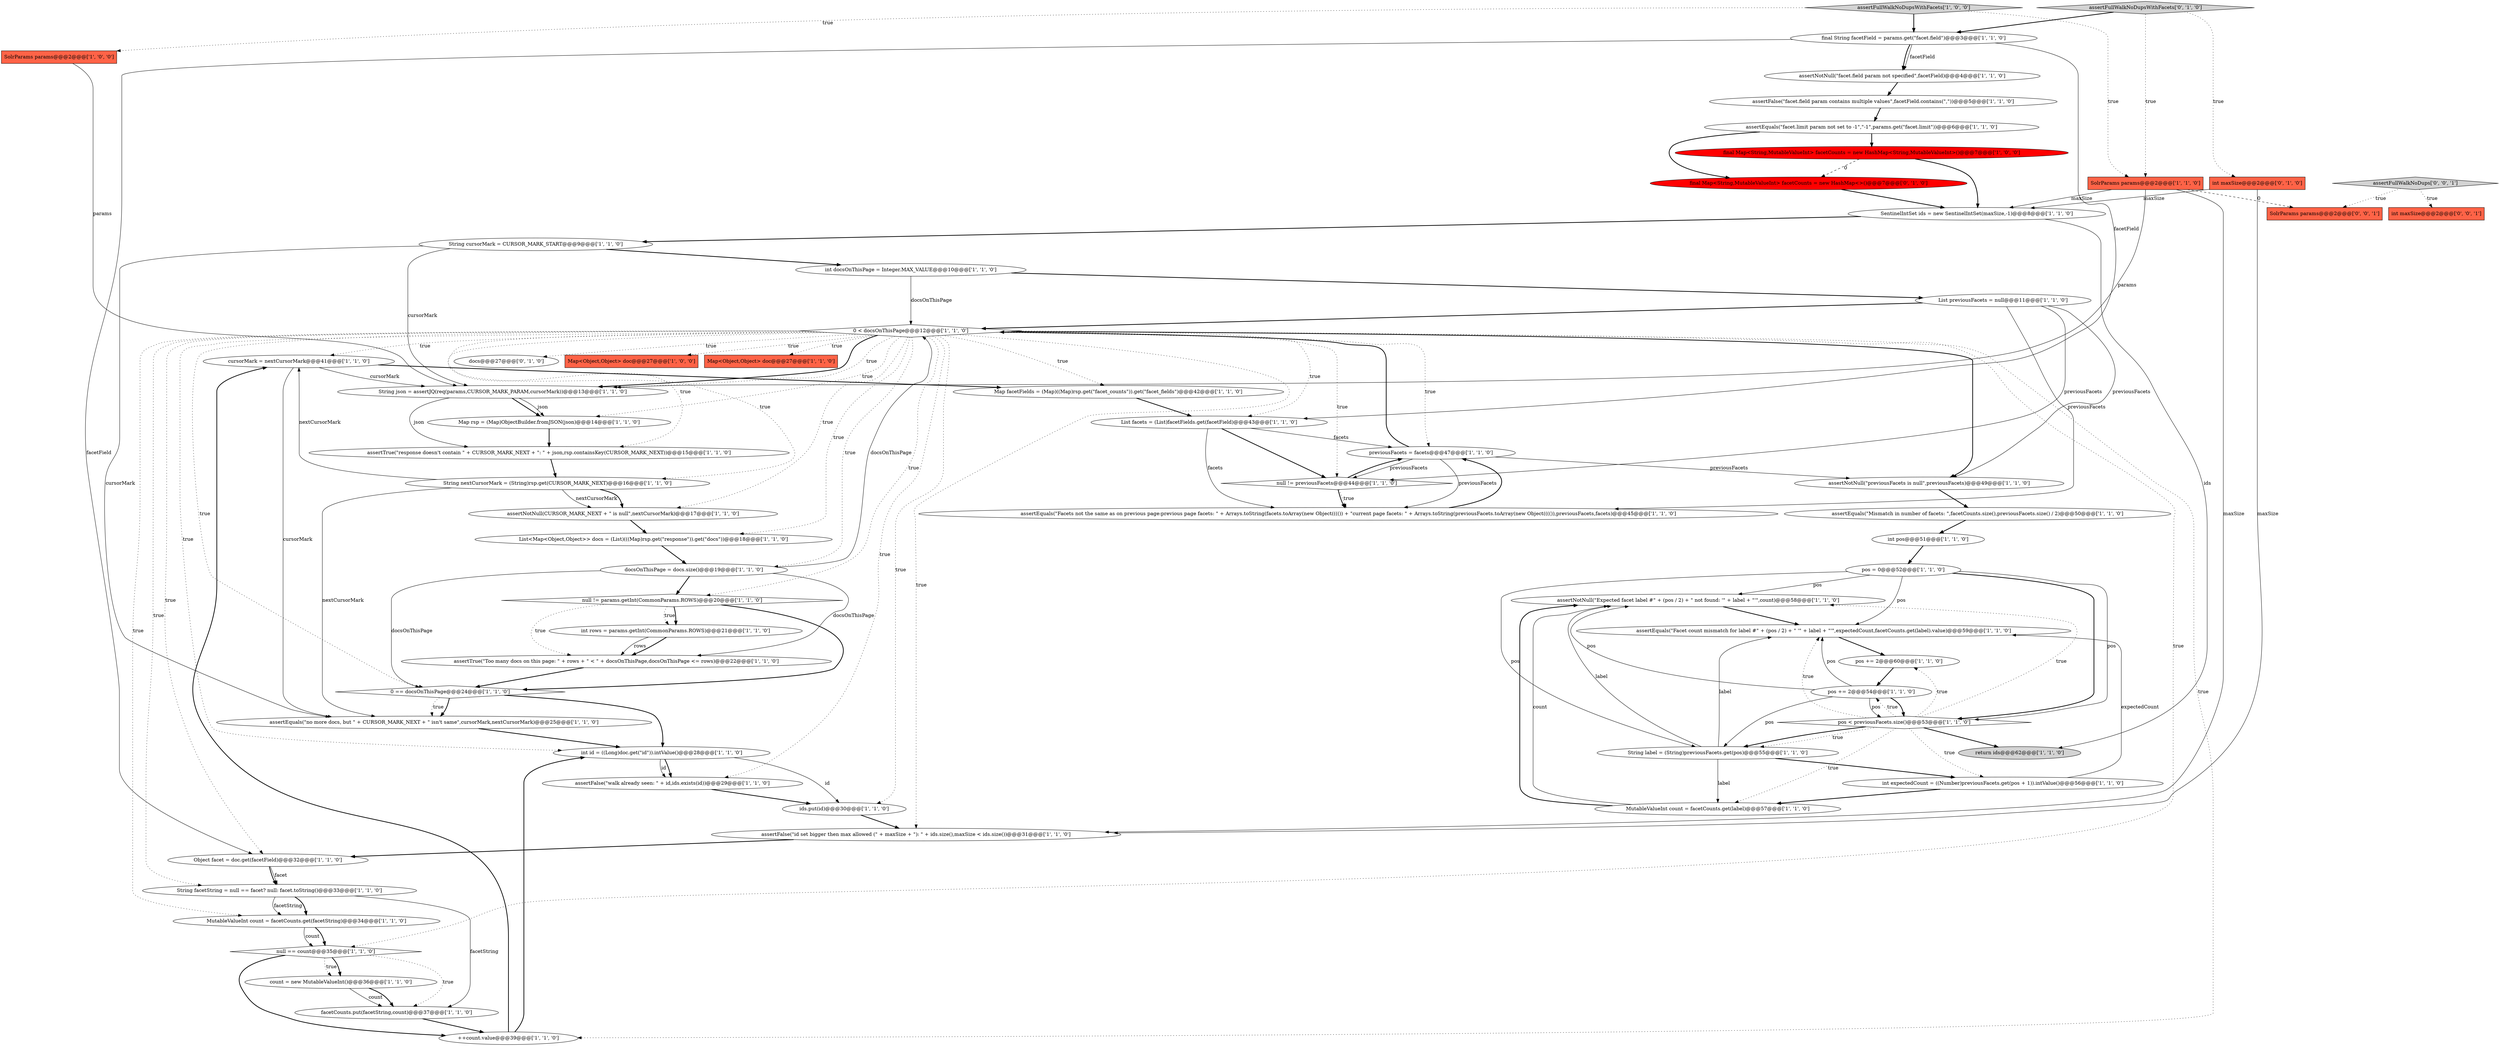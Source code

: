 digraph {
25 [style = filled, label = "assertEquals(\"Mismatch in number of facets: \",facetCounts.size(),previousFacets.size() / 2)@@@50@@@['1', '1', '0']", fillcolor = white, shape = ellipse image = "AAA0AAABBB1BBB"];
29 [style = filled, label = "previousFacets = facets@@@47@@@['1', '1', '0']", fillcolor = white, shape = ellipse image = "AAA0AAABBB1BBB"];
34 [style = filled, label = "int docsOnThisPage = Integer.MAX_VALUE@@@10@@@['1', '1', '0']", fillcolor = white, shape = ellipse image = "AAA0AAABBB1BBB"];
46 [style = filled, label = "int expectedCount = ((Number)previousFacets.get(pos + 1)).intValue()@@@56@@@['1', '1', '0']", fillcolor = white, shape = ellipse image = "AAA0AAABBB1BBB"];
50 [style = filled, label = "cursorMark = nextCursorMark@@@41@@@['1', '1', '0']", fillcolor = white, shape = ellipse image = "AAA0AAABBB1BBB"];
60 [style = filled, label = "docs@@@27@@@['0', '1', '0']", fillcolor = white, shape = ellipse image = "AAA0AAABBB2BBB"];
62 [style = filled, label = "int maxSize@@@2@@@['0', '0', '1']", fillcolor = tomato, shape = box image = "AAA0AAABBB3BBB"];
52 [style = filled, label = "assertNotNull(\"Expected facet label #\" + (pos / 2) + \" not found: '\" + label + \"'\",count)@@@58@@@['1', '1', '0']", fillcolor = white, shape = ellipse image = "AAA0AAABBB1BBB"];
7 [style = filled, label = "List<Map<Object,Object>> docs = (List)(((Map)rsp.get(\"response\")).get(\"docs\"))@@@18@@@['1', '1', '0']", fillcolor = white, shape = ellipse image = "AAA0AAABBB1BBB"];
16 [style = filled, label = "List facets = (List)facetFields.get(facetField)@@@43@@@['1', '1', '0']", fillcolor = white, shape = ellipse image = "AAA0AAABBB1BBB"];
30 [style = filled, label = "Object facet = doc.get(facetField)@@@32@@@['1', '1', '0']", fillcolor = white, shape = ellipse image = "AAA0AAABBB1BBB"];
48 [style = filled, label = "0 < docsOnThisPage@@@12@@@['1', '1', '0']", fillcolor = white, shape = diamond image = "AAA0AAABBB1BBB"];
12 [style = filled, label = "Map<Object,Object> doc@@@27@@@['1', '0', '0']", fillcolor = tomato, shape = box image = "AAA0AAABBB1BBB"];
57 [style = filled, label = "int maxSize@@@2@@@['0', '1', '0']", fillcolor = tomato, shape = box image = "AAA0AAABBB2BBB"];
13 [style = filled, label = "int id = ((Long)doc.get(\"id\")).intValue()@@@28@@@['1', '1', '0']", fillcolor = white, shape = ellipse image = "AAA0AAABBB1BBB"];
32 [style = filled, label = "assertFalse(\"facet.field param contains multiple values\",facetField.contains(\",\"))@@@5@@@['1', '1', '0']", fillcolor = white, shape = ellipse image = "AAA0AAABBB1BBB"];
55 [style = filled, label = "final Map<String,MutableValueInt> facetCounts = new HashMap<String,MutableValueInt>()@@@7@@@['1', '0', '0']", fillcolor = red, shape = ellipse image = "AAA1AAABBB1BBB"];
36 [style = filled, label = "assertNotNull(\"facet.field param not specified\",facetField)@@@4@@@['1', '1', '0']", fillcolor = white, shape = ellipse image = "AAA0AAABBB1BBB"];
45 [style = filled, label = "int rows = params.getInt(CommonParams.ROWS)@@@21@@@['1', '1', '0']", fillcolor = white, shape = ellipse image = "AAA0AAABBB1BBB"];
59 [style = filled, label = "assertFullWalkNoDupsWithFacets['0', '1', '0']", fillcolor = lightgray, shape = diamond image = "AAA0AAABBB2BBB"];
20 [style = filled, label = "assertTrue(\"response doesn't contain \" + CURSOR_MARK_NEXT + \": \" + json,rsp.containsKey(CURSOR_MARK_NEXT))@@@15@@@['1', '1', '0']", fillcolor = white, shape = ellipse image = "AAA0AAABBB1BBB"];
8 [style = filled, label = "docsOnThisPage = docs.size()@@@19@@@['1', '1', '0']", fillcolor = white, shape = ellipse image = "AAA0AAABBB1BBB"];
23 [style = filled, label = "String cursorMark = CURSOR_MARK_START@@@9@@@['1', '1', '0']", fillcolor = white, shape = ellipse image = "AAA0AAABBB1BBB"];
2 [style = filled, label = "pos += 2@@@54@@@['1', '1', '0']", fillcolor = white, shape = ellipse image = "AAA0AAABBB1BBB"];
3 [style = filled, label = "assertNotNull(\"previousFacets is null\",previousFacets)@@@49@@@['1', '1', '0']", fillcolor = white, shape = ellipse image = "AAA0AAABBB1BBB"];
49 [style = filled, label = "MutableValueInt count = facetCounts.get(facetString)@@@34@@@['1', '1', '0']", fillcolor = white, shape = ellipse image = "AAA0AAABBB1BBB"];
56 [style = filled, label = "String label = (String)previousFacets.get(pos)@@@55@@@['1', '1', '0']", fillcolor = white, shape = ellipse image = "AAA0AAABBB1BBB"];
26 [style = filled, label = "null != params.getInt(CommonParams.ROWS)@@@20@@@['1', '1', '0']", fillcolor = white, shape = diamond image = "AAA0AAABBB1BBB"];
42 [style = filled, label = "SolrParams params@@@2@@@['1', '1', '0']", fillcolor = tomato, shape = box image = "AAA0AAABBB1BBB"];
54 [style = filled, label = "return ids@@@62@@@['1', '1', '0']", fillcolor = lightgray, shape = ellipse image = "AAA0AAABBB1BBB"];
28 [style = filled, label = "null == count@@@35@@@['1', '1', '0']", fillcolor = white, shape = diamond image = "AAA0AAABBB1BBB"];
6 [style = filled, label = "pos = 0@@@52@@@['1', '1', '0']", fillcolor = white, shape = ellipse image = "AAA0AAABBB1BBB"];
9 [style = filled, label = "assertEquals(\"Facets not the same as on previous page:previous page facets: \" + Arrays.toString(facets.toArray(new Object(((()) + \"current page facets: \" + Arrays.toString(previousFacets.toArray(new Object(((()),previousFacets,facets)@@@45@@@['1', '1', '0']", fillcolor = white, shape = ellipse image = "AAA0AAABBB1BBB"];
17 [style = filled, label = "List previousFacets = null@@@11@@@['1', '1', '0']", fillcolor = white, shape = ellipse image = "AAA0AAABBB1BBB"];
27 [style = filled, label = "Map<Object,Object> doc@@@27@@@['1', '1', '0']", fillcolor = tomato, shape = box image = "AAA0AAABBB1BBB"];
31 [style = filled, label = "Map rsp = (Map)ObjectBuilder.fromJSON(json)@@@14@@@['1', '1', '0']", fillcolor = white, shape = ellipse image = "AAA0AAABBB1BBB"];
4 [style = filled, label = "int pos@@@51@@@['1', '1', '0']", fillcolor = white, shape = ellipse image = "AAA0AAABBB1BBB"];
33 [style = filled, label = "facetCounts.put(facetString,count)@@@37@@@['1', '1', '0']", fillcolor = white, shape = ellipse image = "AAA0AAABBB1BBB"];
38 [style = filled, label = "MutableValueInt count = facetCounts.get(label)@@@57@@@['1', '1', '0']", fillcolor = white, shape = ellipse image = "AAA0AAABBB1BBB"];
19 [style = filled, label = "assertEquals(\"facet.limit param not set to -1\",\"-1\",params.get(\"facet.limit\"))@@@6@@@['1', '1', '0']", fillcolor = white, shape = ellipse image = "AAA0AAABBB1BBB"];
39 [style = filled, label = "ids.put(id)@@@30@@@['1', '1', '0']", fillcolor = white, shape = ellipse image = "AAA0AAABBB1BBB"];
58 [style = filled, label = "final Map<String,MutableValueInt> facetCounts = new HashMap<>()@@@7@@@['0', '1', '0']", fillcolor = red, shape = ellipse image = "AAA1AAABBB2BBB"];
35 [style = filled, label = "String json = assertJQ(req(params,CURSOR_MARK_PARAM,cursorMark))@@@13@@@['1', '1', '0']", fillcolor = white, shape = ellipse image = "AAA0AAABBB1BBB"];
0 [style = filled, label = "++count.value@@@39@@@['1', '1', '0']", fillcolor = white, shape = ellipse image = "AAA0AAABBB1BBB"];
11 [style = filled, label = "SentinelIntSet ids = new SentinelIntSet(maxSize,-1)@@@8@@@['1', '1', '0']", fillcolor = white, shape = ellipse image = "AAA0AAABBB1BBB"];
61 [style = filled, label = "assertFullWalkNoDups['0', '0', '1']", fillcolor = lightgray, shape = diamond image = "AAA0AAABBB3BBB"];
1 [style = filled, label = "null != previousFacets@@@44@@@['1', '1', '0']", fillcolor = white, shape = diamond image = "AAA0AAABBB1BBB"];
44 [style = filled, label = "assertTrue(\"Too many docs on this page: \" + rows + \" < \" + docsOnThisPage,docsOnThisPage <= rows)@@@22@@@['1', '1', '0']", fillcolor = white, shape = ellipse image = "AAA0AAABBB1BBB"];
41 [style = filled, label = "count = new MutableValueInt()@@@36@@@['1', '1', '0']", fillcolor = white, shape = ellipse image = "AAA0AAABBB1BBB"];
47 [style = filled, label = "assertEquals(\"Facet count mismatch for label #\" + (pos / 2) + \" '\" + label + \"'\",expectedCount,facetCounts.get(label).value)@@@59@@@['1', '1', '0']", fillcolor = white, shape = ellipse image = "AAA0AAABBB1BBB"];
40 [style = filled, label = "assertFalse(\"id set bigger then max allowed (\" + maxSize + \"): \" + ids.size(),maxSize < ids.size())@@@31@@@['1', '1', '0']", fillcolor = white, shape = ellipse image = "AAA0AAABBB1BBB"];
15 [style = filled, label = "assertFalse(\"walk already seen: \" + id,ids.exists(id))@@@29@@@['1', '1', '0']", fillcolor = white, shape = ellipse image = "AAA0AAABBB1BBB"];
63 [style = filled, label = "SolrParams params@@@2@@@['0', '0', '1']", fillcolor = tomato, shape = box image = "AAA0AAABBB3BBB"];
21 [style = filled, label = "SolrParams params@@@2@@@['1', '0', '0']", fillcolor = tomato, shape = box image = "AAA0AAABBB1BBB"];
53 [style = filled, label = "assertEquals(\"no more docs, but \" + CURSOR_MARK_NEXT + \" isn't same\",cursorMark,nextCursorMark)@@@25@@@['1', '1', '0']", fillcolor = white, shape = ellipse image = "AAA0AAABBB1BBB"];
5 [style = filled, label = "assertNotNull(CURSOR_MARK_NEXT + \" is null\",nextCursorMark)@@@17@@@['1', '1', '0']", fillcolor = white, shape = ellipse image = "AAA0AAABBB1BBB"];
37 [style = filled, label = "pos += 2@@@60@@@['1', '1', '0']", fillcolor = white, shape = ellipse image = "AAA0AAABBB1BBB"];
18 [style = filled, label = "assertFullWalkNoDupsWithFacets['1', '0', '0']", fillcolor = lightgray, shape = diamond image = "AAA0AAABBB1BBB"];
22 [style = filled, label = "Map facetFields = (Map)((Map)rsp.get(\"facet_counts\")).get(\"facet_fields\")@@@42@@@['1', '1', '0']", fillcolor = white, shape = ellipse image = "AAA0AAABBB1BBB"];
51 [style = filled, label = "pos < previousFacets.size()@@@53@@@['1', '1', '0']", fillcolor = white, shape = diamond image = "AAA0AAABBB1BBB"];
24 [style = filled, label = "String nextCursorMark = (String)rsp.get(CURSOR_MARK_NEXT)@@@16@@@['1', '1', '0']", fillcolor = white, shape = ellipse image = "AAA0AAABBB1BBB"];
43 [style = filled, label = "0 == docsOnThisPage@@@24@@@['1', '1', '0']", fillcolor = white, shape = diamond image = "AAA0AAABBB1BBB"];
14 [style = filled, label = "String facetString = null == facet? null: facet.toString()@@@33@@@['1', '1', '0']", fillcolor = white, shape = ellipse image = "AAA0AAABBB1BBB"];
10 [style = filled, label = "final String facetField = params.get(\"facet.field\")@@@3@@@['1', '1', '0']", fillcolor = white, shape = ellipse image = "AAA0AAABBB1BBB"];
56->47 [style = solid, label="label"];
17->1 [style = solid, label="previousFacets"];
51->37 [style = dotted, label="true"];
61->62 [style = dotted, label="true"];
48->3 [style = bold, label=""];
19->55 [style = bold, label=""];
0->13 [style = bold, label=""];
50->22 [style = bold, label=""];
26->45 [style = dotted, label="true"];
48->12 [style = dotted, label="true"];
38->52 [style = bold, label=""];
2->51 [style = bold, label=""];
18->42 [style = dotted, label="true"];
42->63 [style = dashed, label="0"];
38->52 [style = solid, label="count"];
48->14 [style = dotted, label="true"];
6->47 [style = solid, label="pos"];
47->37 [style = bold, label=""];
48->35 [style = bold, label=""];
51->47 [style = dotted, label="true"];
48->24 [style = dotted, label="true"];
7->8 [style = bold, label=""];
29->9 [style = solid, label="previousFacets"];
56->38 [style = solid, label="label"];
55->58 [style = dashed, label="0"];
29->1 [style = solid, label="previousFacets"];
33->0 [style = bold, label=""];
28->0 [style = bold, label=""];
24->50 [style = solid, label="nextCursorMark"];
52->47 [style = bold, label=""];
48->26 [style = dotted, label="true"];
48->15 [style = dotted, label="true"];
42->11 [style = solid, label="maxSize"];
48->39 [style = dotted, label="true"];
48->7 [style = dotted, label="true"];
8->48 [style = solid, label="docsOnThisPage"];
34->17 [style = bold, label=""];
43->53 [style = bold, label=""];
51->52 [style = dotted, label="true"];
50->53 [style = solid, label="cursorMark"];
30->14 [style = bold, label=""];
24->5 [style = solid, label="nextCursorMark"];
55->11 [style = bold, label=""];
34->48 [style = solid, label="docsOnThisPage"];
48->43 [style = dotted, label="true"];
24->53 [style = solid, label="nextCursorMark"];
23->53 [style = solid, label="cursorMark"];
31->20 [style = bold, label=""];
9->29 [style = bold, label=""];
58->11 [style = bold, label=""];
35->31 [style = bold, label=""];
2->47 [style = solid, label="pos"];
41->33 [style = solid, label="count"];
46->38 [style = bold, label=""];
16->29 [style = solid, label="facets"];
13->39 [style = solid, label="id"];
2->52 [style = solid, label="pos"];
51->54 [style = bold, label=""];
48->13 [style = dotted, label="true"];
26->44 [style = dotted, label="true"];
57->40 [style = solid, label="maxSize"];
56->46 [style = bold, label=""];
48->28 [style = dotted, label="true"];
26->43 [style = bold, label=""];
51->56 [style = dotted, label="true"];
24->5 [style = bold, label=""];
43->13 [style = bold, label=""];
57->11 [style = solid, label="maxSize"];
42->35 [style = solid, label="params"];
48->30 [style = dotted, label="true"];
48->60 [style = dotted, label="true"];
5->7 [style = bold, label=""];
45->44 [style = solid, label="rows"];
59->10 [style = bold, label=""];
13->15 [style = bold, label=""];
2->51 [style = solid, label="pos"];
2->56 [style = solid, label="pos"];
23->35 [style = solid, label="cursorMark"];
10->36 [style = solid, label="facetField"];
28->41 [style = dotted, label="true"];
30->14 [style = solid, label="facet"];
8->44 [style = solid, label="docsOnThisPage"];
48->16 [style = dotted, label="true"];
22->16 [style = bold, label=""];
14->49 [style = solid, label="facetString"];
6->51 [style = bold, label=""];
18->21 [style = dotted, label="true"];
48->27 [style = dotted, label="true"];
49->28 [style = bold, label=""];
32->19 [style = bold, label=""];
48->40 [style = dotted, label="true"];
45->44 [style = bold, label=""];
1->9 [style = bold, label=""];
28->41 [style = bold, label=""];
43->53 [style = dotted, label="true"];
18->10 [style = bold, label=""];
16->1 [style = bold, label=""];
51->2 [style = dotted, label="true"];
39->40 [style = bold, label=""];
29->3 [style = solid, label="previousFacets"];
56->52 [style = solid, label="label"];
1->9 [style = dotted, label="true"];
6->56 [style = solid, label="pos"];
40->30 [style = bold, label=""];
6->51 [style = solid, label="pos"];
37->2 [style = bold, label=""];
48->35 [style = dotted, label="true"];
48->0 [style = dotted, label="true"];
41->33 [style = bold, label=""];
1->29 [style = bold, label=""];
61->63 [style = dotted, label="true"];
8->43 [style = solid, label="docsOnThisPage"];
10->16 [style = solid, label="facetField"];
53->13 [style = bold, label=""];
42->40 [style = solid, label="maxSize"];
49->28 [style = solid, label="count"];
11->54 [style = solid, label="ids"];
35->31 [style = solid, label="json"];
35->20 [style = solid, label="json"];
48->20 [style = dotted, label="true"];
14->49 [style = bold, label=""];
48->50 [style = dotted, label="true"];
16->9 [style = solid, label="facets"];
4->6 [style = bold, label=""];
3->25 [style = bold, label=""];
28->33 [style = dotted, label="true"];
6->52 [style = solid, label="pos"];
17->9 [style = solid, label="previousFacets"];
48->31 [style = dotted, label="true"];
59->42 [style = dotted, label="true"];
25->4 [style = bold, label=""];
36->32 [style = bold, label=""];
51->56 [style = bold, label=""];
13->15 [style = solid, label="id"];
14->33 [style = solid, label="facetString"];
48->49 [style = dotted, label="true"];
0->50 [style = bold, label=""];
21->35 [style = solid, label="params"];
10->36 [style = bold, label=""];
44->43 [style = bold, label=""];
10->30 [style = solid, label="facetField"];
19->58 [style = bold, label=""];
51->38 [style = dotted, label="true"];
17->3 [style = solid, label="previousFacets"];
15->39 [style = bold, label=""];
48->8 [style = dotted, label="true"];
48->1 [style = dotted, label="true"];
17->48 [style = bold, label=""];
23->34 [style = bold, label=""];
59->57 [style = dotted, label="true"];
50->35 [style = solid, label="cursorMark"];
26->45 [style = bold, label=""];
29->48 [style = bold, label=""];
48->22 [style = dotted, label="true"];
20->24 [style = bold, label=""];
48->5 [style = dotted, label="true"];
11->23 [style = bold, label=""];
46->47 [style = solid, label="expectedCount"];
51->46 [style = dotted, label="true"];
8->26 [style = bold, label=""];
48->29 [style = dotted, label="true"];
}

